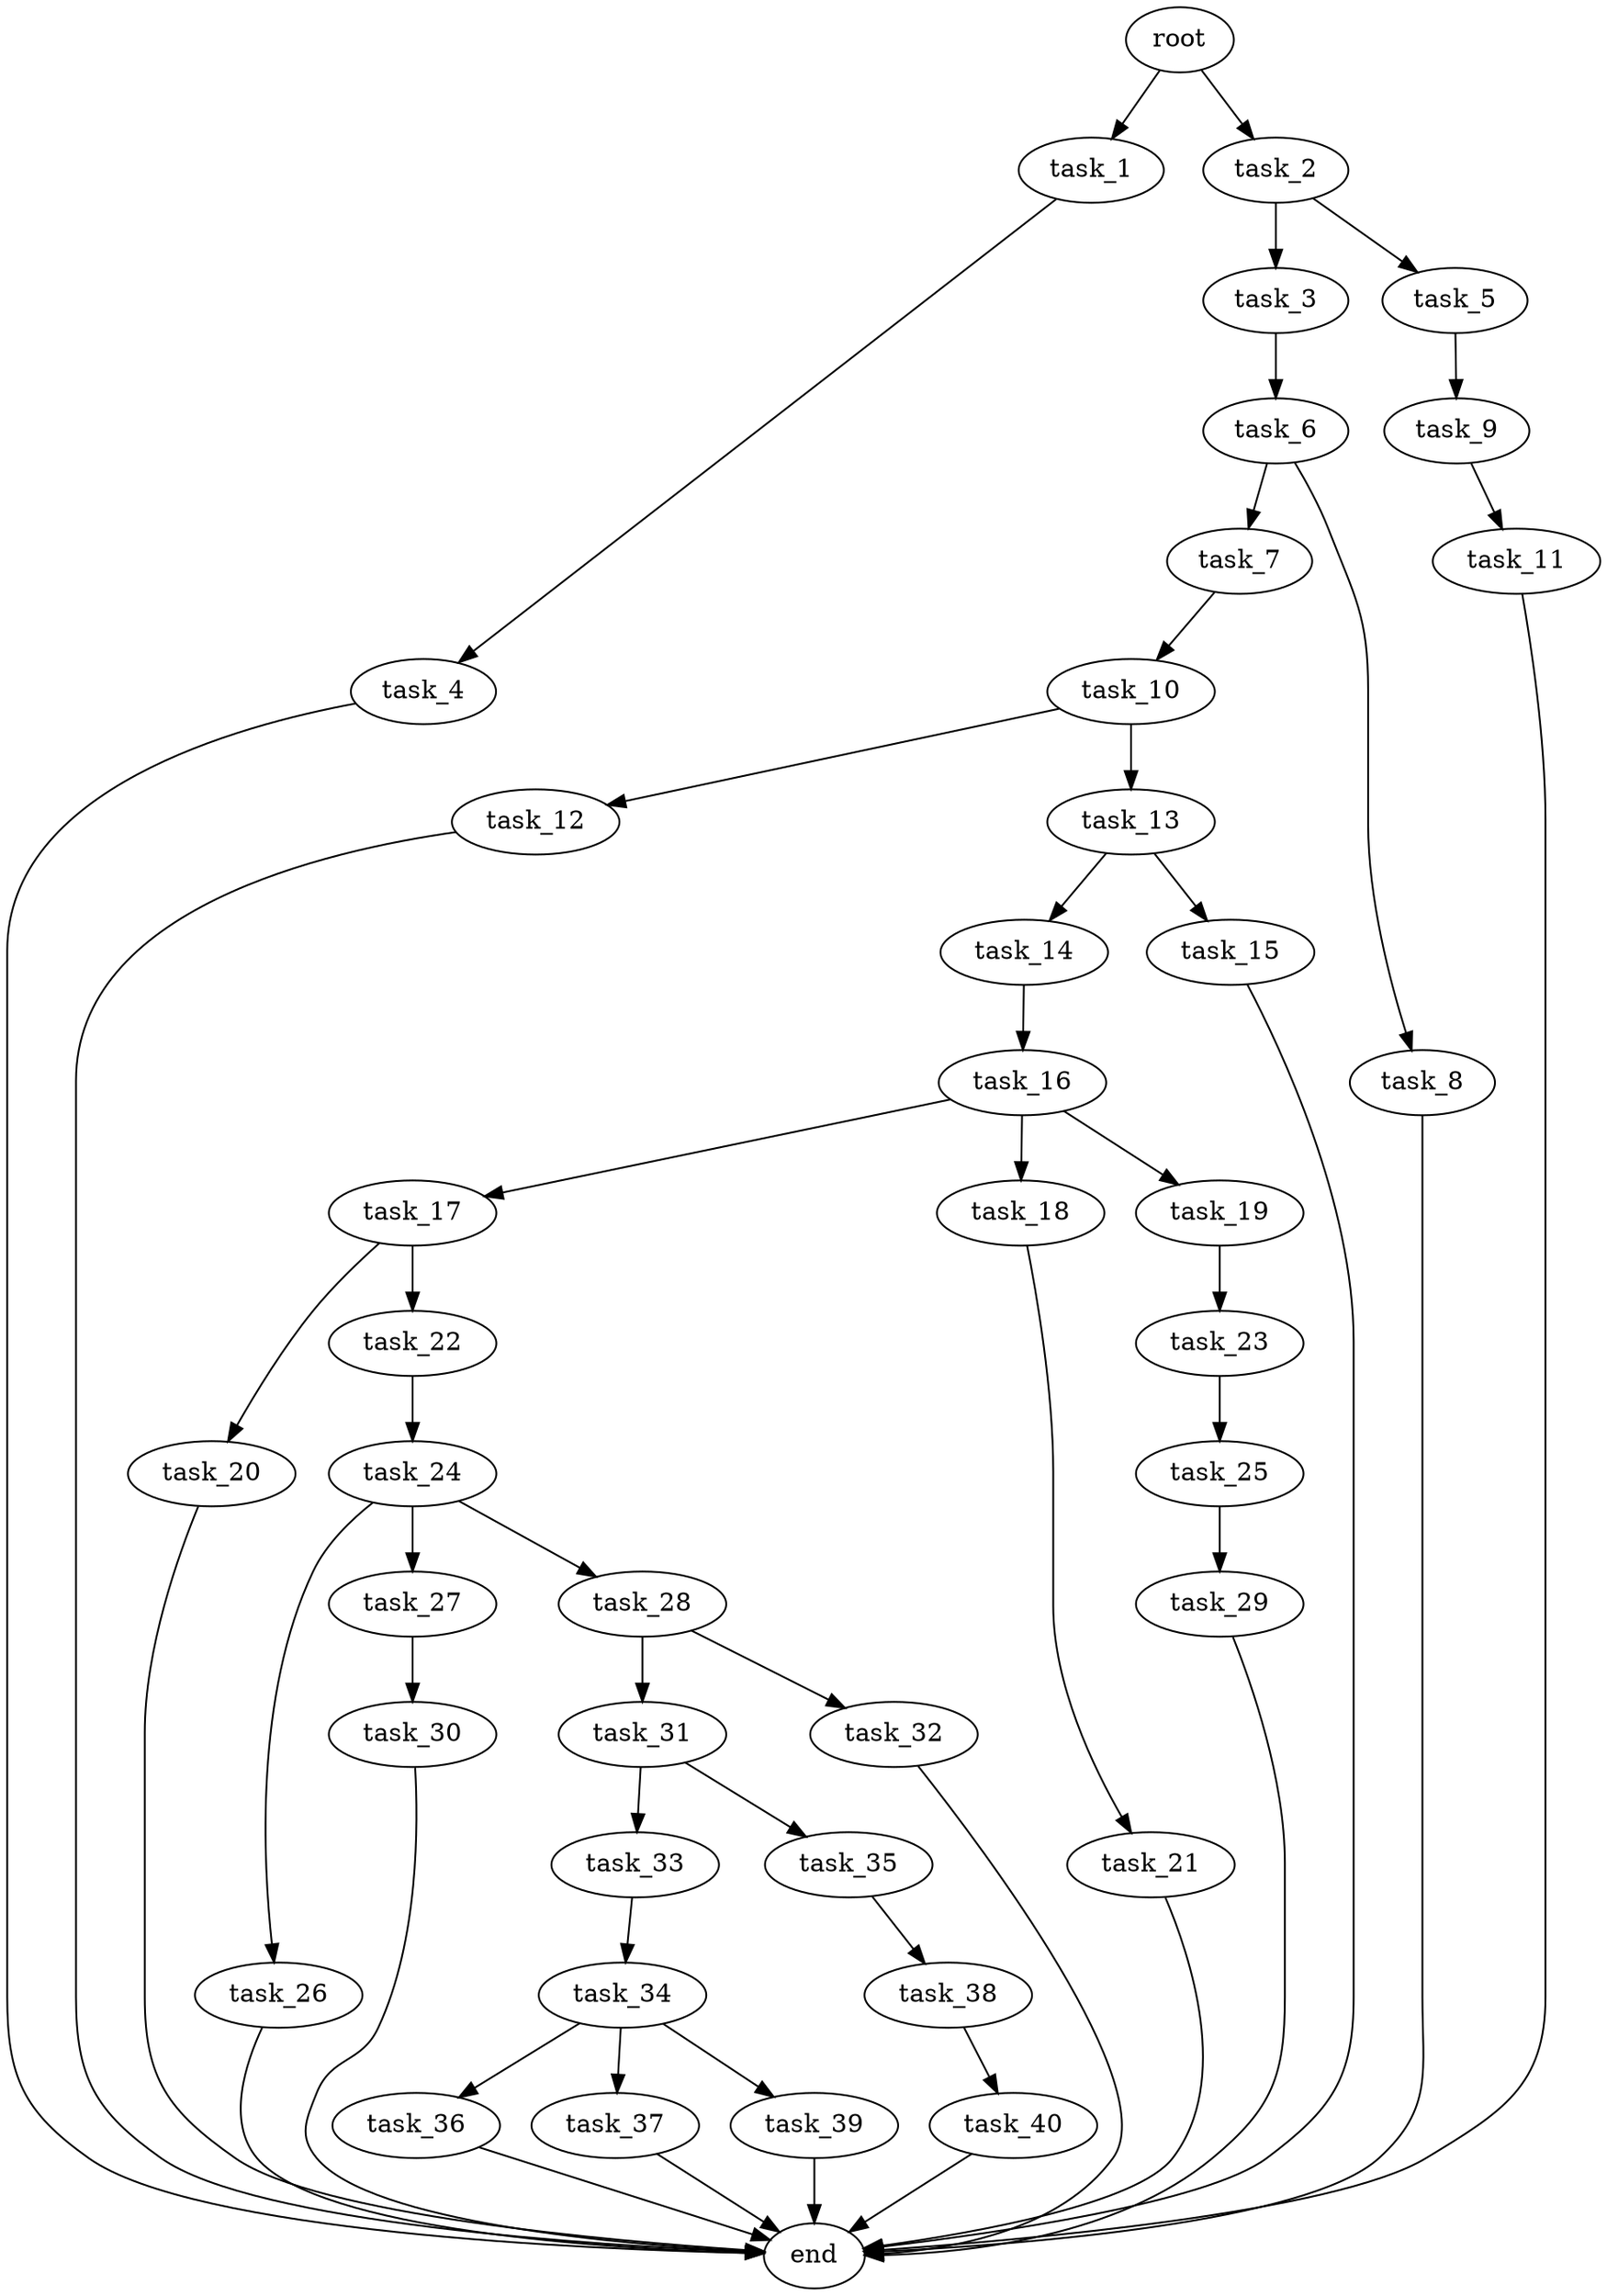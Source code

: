 digraph G {
  root [size="0.000000e+00"];
  task_1 [size="9.119784e+10"];
  task_2 [size="9.956710e+10"];
  task_3 [size="4.461234e+10"];
  task_4 [size="1.475901e+09"];
  task_5 [size="7.115157e+10"];
  task_6 [size="9.110797e+10"];
  task_7 [size="1.652262e+10"];
  task_8 [size="4.308439e+10"];
  task_9 [size="9.880463e+10"];
  task_10 [size="6.603563e+10"];
  task_11 [size="2.640432e+09"];
  task_12 [size="4.673217e+10"];
  task_13 [size="5.156197e+10"];
  task_14 [size="8.198317e+10"];
  task_15 [size="5.405963e+10"];
  task_16 [size="1.716110e+10"];
  task_17 [size="8.911392e+09"];
  task_18 [size="5.501698e+09"];
  task_19 [size="1.584426e+10"];
  task_20 [size="6.653914e+10"];
  task_21 [size="2.752666e+09"];
  task_22 [size="8.032692e+10"];
  task_23 [size="6.278073e+10"];
  task_24 [size="9.516854e+09"];
  task_25 [size="9.308957e+10"];
  task_26 [size="9.365191e+10"];
  task_27 [size="9.437198e+10"];
  task_28 [size="7.992059e+10"];
  task_29 [size="2.352872e+10"];
  task_30 [size="6.843777e+10"];
  task_31 [size="7.509506e+10"];
  task_32 [size="5.716053e+10"];
  task_33 [size="5.955144e+10"];
  task_34 [size="8.849625e+10"];
  task_35 [size="7.800614e+10"];
  task_36 [size="4.486354e+10"];
  task_37 [size="1.466912e+10"];
  task_38 [size="1.120455e+10"];
  task_39 [size="9.760137e+10"];
  task_40 [size="9.625230e+10"];
  end [size="0.000000e+00"];

  root -> task_1 [size="1.000000e-12"];
  root -> task_2 [size="1.000000e-12"];
  task_1 -> task_4 [size="1.475901e+07"];
  task_2 -> task_3 [size="4.461234e+08"];
  task_2 -> task_5 [size="7.115157e+08"];
  task_3 -> task_6 [size="9.110797e+08"];
  task_4 -> end [size="1.000000e-12"];
  task_5 -> task_9 [size="9.880463e+08"];
  task_6 -> task_7 [size="1.652262e+08"];
  task_6 -> task_8 [size="4.308439e+08"];
  task_7 -> task_10 [size="6.603563e+08"];
  task_8 -> end [size="1.000000e-12"];
  task_9 -> task_11 [size="2.640432e+07"];
  task_10 -> task_12 [size="4.673217e+08"];
  task_10 -> task_13 [size="5.156197e+08"];
  task_11 -> end [size="1.000000e-12"];
  task_12 -> end [size="1.000000e-12"];
  task_13 -> task_14 [size="8.198317e+08"];
  task_13 -> task_15 [size="5.405963e+08"];
  task_14 -> task_16 [size="1.716110e+08"];
  task_15 -> end [size="1.000000e-12"];
  task_16 -> task_17 [size="8.911392e+07"];
  task_16 -> task_18 [size="5.501698e+07"];
  task_16 -> task_19 [size="1.584426e+08"];
  task_17 -> task_20 [size="6.653914e+08"];
  task_17 -> task_22 [size="8.032692e+08"];
  task_18 -> task_21 [size="2.752666e+07"];
  task_19 -> task_23 [size="6.278073e+08"];
  task_20 -> end [size="1.000000e-12"];
  task_21 -> end [size="1.000000e-12"];
  task_22 -> task_24 [size="9.516854e+07"];
  task_23 -> task_25 [size="9.308957e+08"];
  task_24 -> task_26 [size="9.365191e+08"];
  task_24 -> task_27 [size="9.437198e+08"];
  task_24 -> task_28 [size="7.992059e+08"];
  task_25 -> task_29 [size="2.352872e+08"];
  task_26 -> end [size="1.000000e-12"];
  task_27 -> task_30 [size="6.843777e+08"];
  task_28 -> task_31 [size="7.509506e+08"];
  task_28 -> task_32 [size="5.716053e+08"];
  task_29 -> end [size="1.000000e-12"];
  task_30 -> end [size="1.000000e-12"];
  task_31 -> task_33 [size="5.955144e+08"];
  task_31 -> task_35 [size="7.800614e+08"];
  task_32 -> end [size="1.000000e-12"];
  task_33 -> task_34 [size="8.849625e+08"];
  task_34 -> task_36 [size="4.486354e+08"];
  task_34 -> task_37 [size="1.466912e+08"];
  task_34 -> task_39 [size="9.760137e+08"];
  task_35 -> task_38 [size="1.120455e+08"];
  task_36 -> end [size="1.000000e-12"];
  task_37 -> end [size="1.000000e-12"];
  task_38 -> task_40 [size="9.625230e+08"];
  task_39 -> end [size="1.000000e-12"];
  task_40 -> end [size="1.000000e-12"];
}
